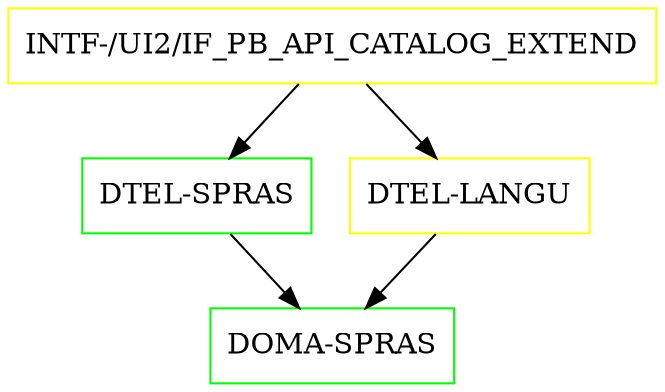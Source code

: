 digraph G {
  "INTF-/UI2/IF_PB_API_CATALOG_EXTEND" [shape=box,color=yellow];
  "DTEL-SPRAS" [shape=box,color=green,URL="./DTEL_SPRAS.html"];
  "DOMA-SPRAS" [shape=box,color=green,URL="./DOMA_SPRAS.html"];
  "DTEL-LANGU" [shape=box,color=yellow,URL="./DTEL_LANGU.html"];
  "INTF-/UI2/IF_PB_API_CATALOG_EXTEND" -> "DTEL-LANGU";
  "INTF-/UI2/IF_PB_API_CATALOG_EXTEND" -> "DTEL-SPRAS";
  "DTEL-SPRAS" -> "DOMA-SPRAS";
  "DTEL-LANGU" -> "DOMA-SPRAS";
}
